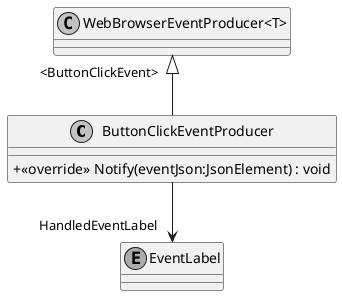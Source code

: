 @startuml
skinparam monochrome true
skinparam ClassAttributeIconSize 0
class ButtonClickEventProducer {
    + <<override>> Notify(eventJson:JsonElement) : void
}
class "WebBrowserEventProducer<T>" {
}
enum "EventLabel"
"WebBrowserEventProducer<T>" "<ButtonClickEvent>" <|-- ButtonClickEventProducer
ButtonClickEventProducer --> "HandledEventLabel" EventLabel
@enduml
